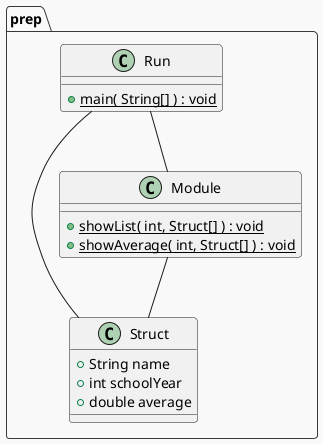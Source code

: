 @startuml prep

!theme mars

package prep {

    class Run {
        + main( String[] ) : void {static}
    }

    class Struct {
        + String name 
        + int schoolYear
        + double average
    }

    class Module {
        + showList( int, Struct[] ) : void {static}
        + showAverage( int, Struct[] ) : void {static}
    }

    Run -- Struct
    Run -- Module
    Module -- Struct
}

@enduml